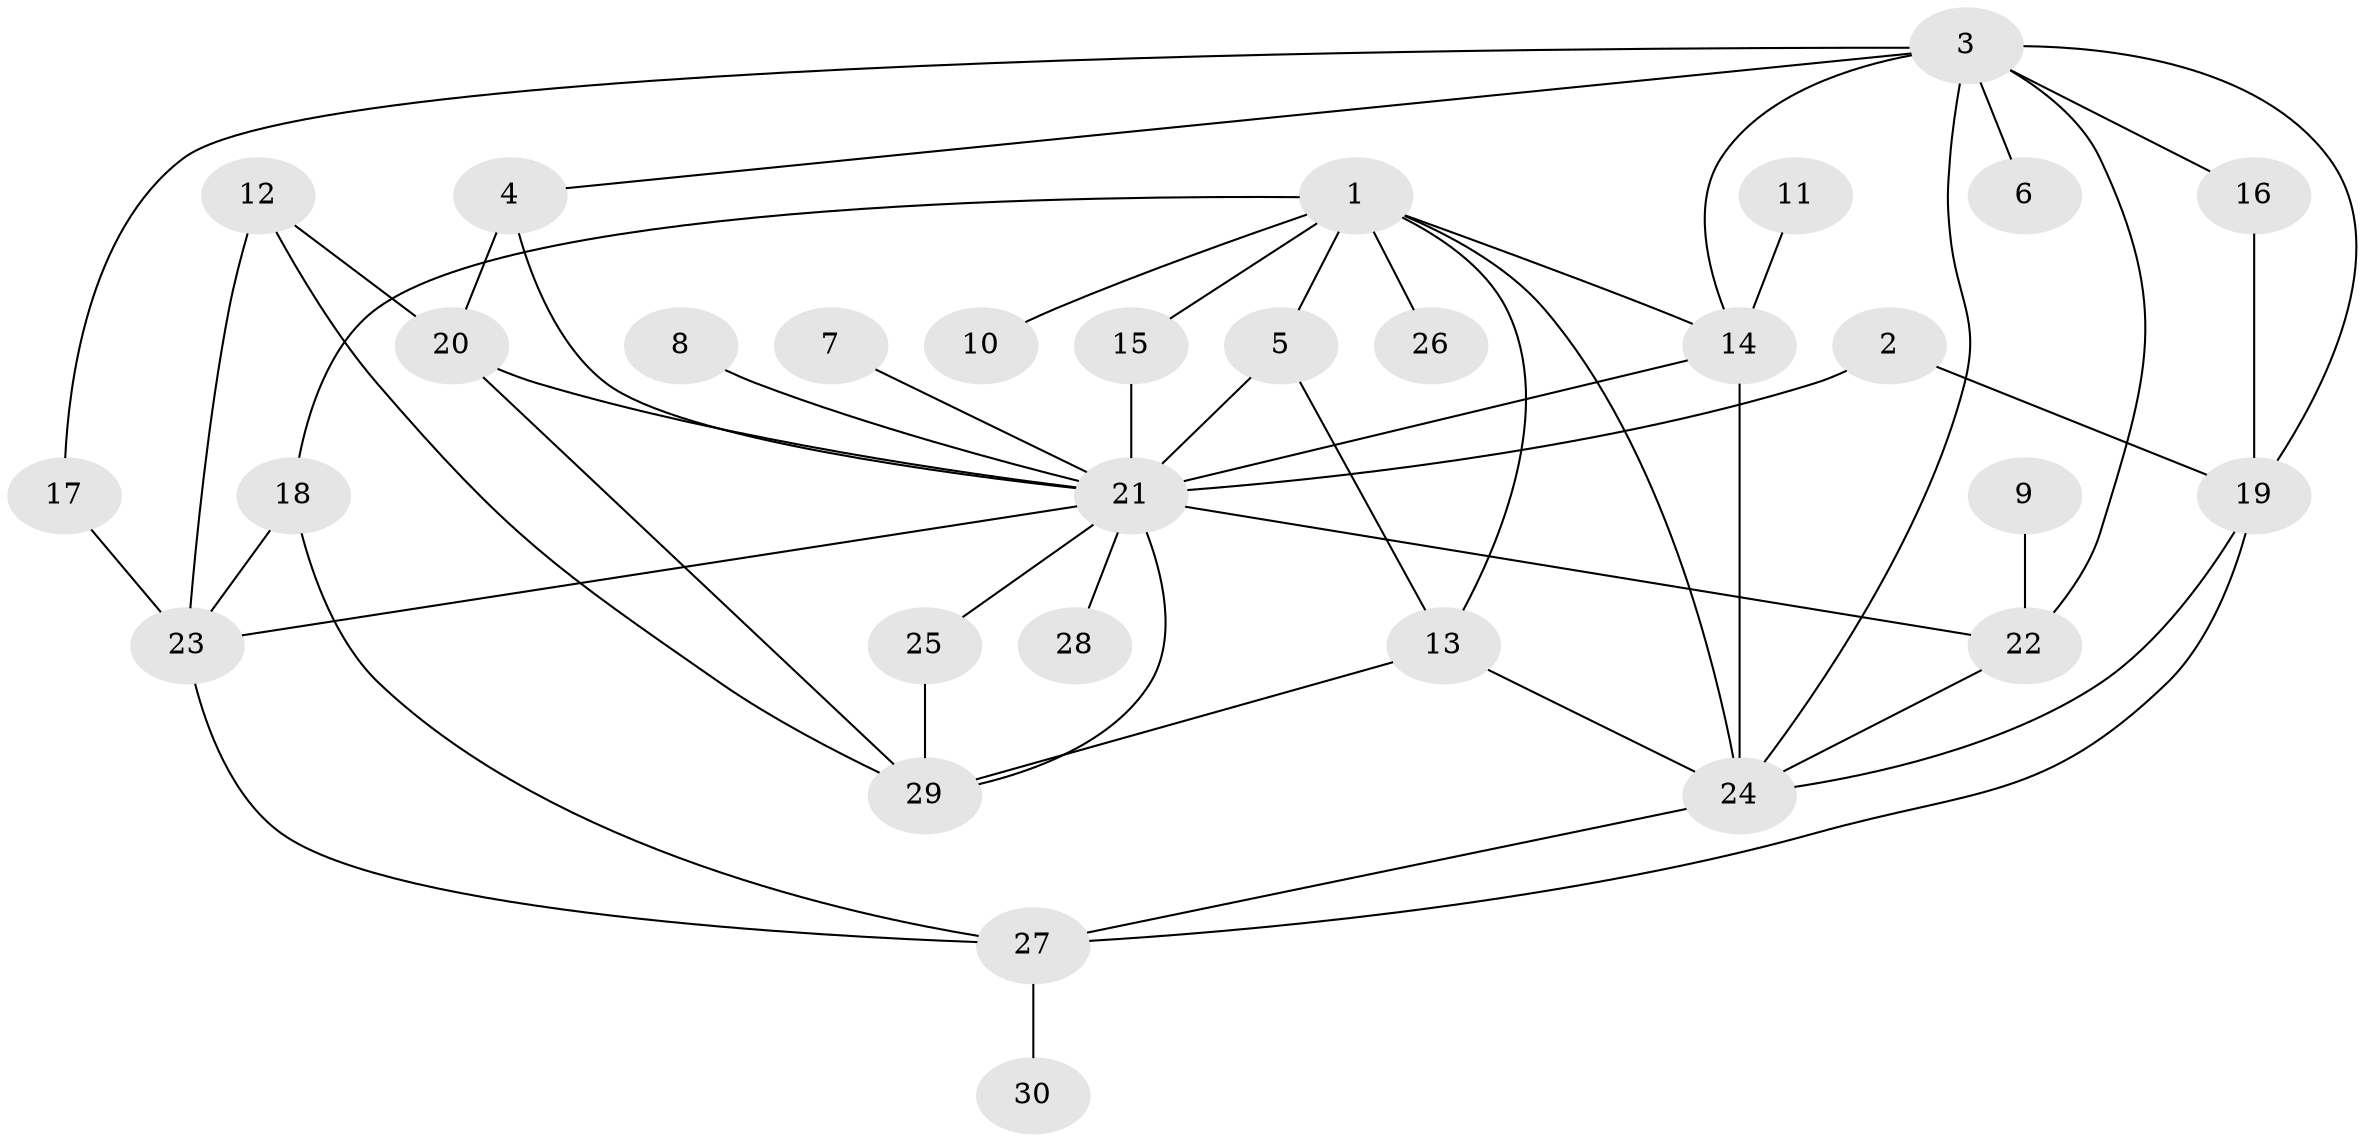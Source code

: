 // original degree distribution, {5: 0.11864406779661017, 8: 0.01694915254237288, 6: 0.05084745762711865, 2: 0.22033898305084745, 4: 0.13559322033898305, 3: 0.2033898305084746, 1: 0.2542372881355932}
// Generated by graph-tools (version 1.1) at 2025/25/03/09/25 03:25:27]
// undirected, 30 vertices, 52 edges
graph export_dot {
graph [start="1"]
  node [color=gray90,style=filled];
  1;
  2;
  3;
  4;
  5;
  6;
  7;
  8;
  9;
  10;
  11;
  12;
  13;
  14;
  15;
  16;
  17;
  18;
  19;
  20;
  21;
  22;
  23;
  24;
  25;
  26;
  27;
  28;
  29;
  30;
  1 -- 5 [weight=1.0];
  1 -- 10 [weight=1.0];
  1 -- 13 [weight=1.0];
  1 -- 14 [weight=1.0];
  1 -- 15 [weight=1.0];
  1 -- 18 [weight=1.0];
  1 -- 24 [weight=1.0];
  1 -- 26 [weight=1.0];
  2 -- 19 [weight=1.0];
  2 -- 21 [weight=1.0];
  3 -- 4 [weight=1.0];
  3 -- 6 [weight=1.0];
  3 -- 14 [weight=1.0];
  3 -- 16 [weight=1.0];
  3 -- 17 [weight=1.0];
  3 -- 19 [weight=1.0];
  3 -- 22 [weight=1.0];
  3 -- 24 [weight=1.0];
  4 -- 20 [weight=2.0];
  4 -- 21 [weight=1.0];
  5 -- 13 [weight=1.0];
  5 -- 21 [weight=1.0];
  7 -- 21 [weight=1.0];
  8 -- 21 [weight=1.0];
  9 -- 22 [weight=1.0];
  11 -- 14 [weight=1.0];
  12 -- 20 [weight=1.0];
  12 -- 23 [weight=1.0];
  12 -- 29 [weight=1.0];
  13 -- 24 [weight=1.0];
  13 -- 29 [weight=1.0];
  14 -- 21 [weight=3.0];
  14 -- 24 [weight=1.0];
  15 -- 21 [weight=1.0];
  16 -- 19 [weight=1.0];
  17 -- 23 [weight=2.0];
  18 -- 23 [weight=1.0];
  18 -- 27 [weight=1.0];
  19 -- 24 [weight=1.0];
  19 -- 27 [weight=1.0];
  20 -- 21 [weight=1.0];
  20 -- 29 [weight=1.0];
  21 -- 22 [weight=1.0];
  21 -- 23 [weight=1.0];
  21 -- 25 [weight=1.0];
  21 -- 28 [weight=1.0];
  21 -- 29 [weight=1.0];
  22 -- 24 [weight=1.0];
  23 -- 27 [weight=1.0];
  24 -- 27 [weight=1.0];
  25 -- 29 [weight=1.0];
  27 -- 30 [weight=1.0];
}
